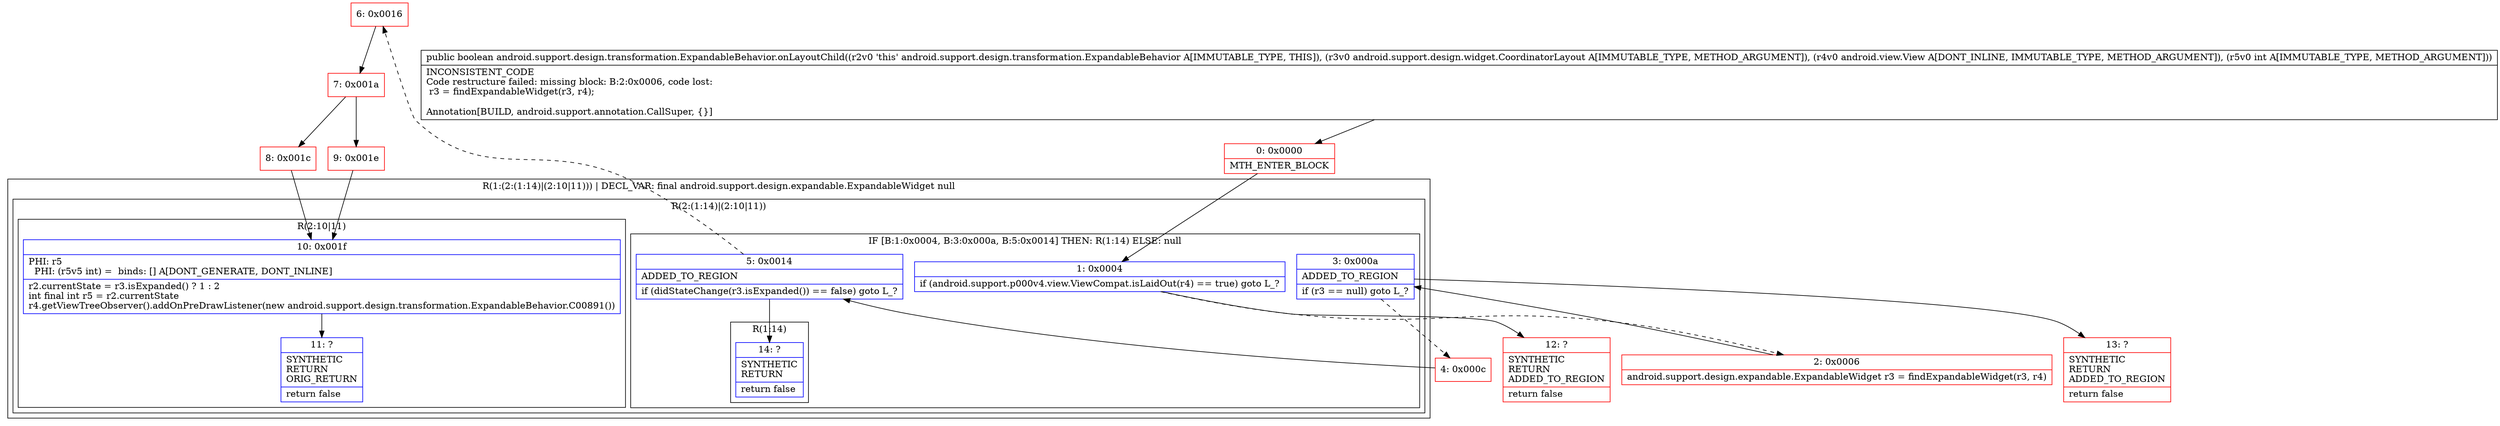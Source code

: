 digraph "CFG forandroid.support.design.transformation.ExpandableBehavior.onLayoutChild(Landroid\/support\/design\/widget\/CoordinatorLayout;Landroid\/view\/View;I)Z" {
subgraph cluster_Region_2013543131 {
label = "R(1:(2:(1:14)|(2:10|11))) | DECL_VAR: final android.support.design.expandable.ExpandableWidget null\l";
node [shape=record,color=blue];
subgraph cluster_Region_1296033107 {
label = "R(2:(1:14)|(2:10|11))";
node [shape=record,color=blue];
subgraph cluster_IfRegion_531086784 {
label = "IF [B:1:0x0004, B:3:0x000a, B:5:0x0014] THEN: R(1:14) ELSE: null";
node [shape=record,color=blue];
Node_1 [shape=record,label="{1\:\ 0x0004|if (android.support.p000v4.view.ViewCompat.isLaidOut(r4) == true) goto L_?\l}"];
Node_3 [shape=record,label="{3\:\ 0x000a|ADDED_TO_REGION\l|if (r3 == null) goto L_?\l}"];
Node_5 [shape=record,label="{5\:\ 0x0014|ADDED_TO_REGION\l|if (didStateChange(r3.isExpanded()) == false) goto L_?\l}"];
subgraph cluster_Region_1714651924 {
label = "R(1:14)";
node [shape=record,color=blue];
Node_14 [shape=record,label="{14\:\ ?|SYNTHETIC\lRETURN\l|return false\l}"];
}
}
subgraph cluster_Region_795467198 {
label = "R(2:10|11)";
node [shape=record,color=blue];
Node_10 [shape=record,label="{10\:\ 0x001f|PHI: r5 \l  PHI: (r5v5 int) =  binds: [] A[DONT_GENERATE, DONT_INLINE]\l|r2.currentState = r3.isExpanded() ? 1 : 2\lint final int r5 = r2.currentState\lr4.getViewTreeObserver().addOnPreDrawListener(new android.support.design.transformation.ExpandableBehavior.C00891())\l}"];
Node_11 [shape=record,label="{11\:\ ?|SYNTHETIC\lRETURN\lORIG_RETURN\l|return false\l}"];
}
}
}
Node_0 [shape=record,color=red,label="{0\:\ 0x0000|MTH_ENTER_BLOCK\l}"];
Node_2 [shape=record,color=red,label="{2\:\ 0x0006|android.support.design.expandable.ExpandableWidget r3 = findExpandableWidget(r3, r4)\l}"];
Node_4 [shape=record,color=red,label="{4\:\ 0x000c}"];
Node_6 [shape=record,color=red,label="{6\:\ 0x0016}"];
Node_7 [shape=record,color=red,label="{7\:\ 0x001a}"];
Node_8 [shape=record,color=red,label="{8\:\ 0x001c}"];
Node_9 [shape=record,color=red,label="{9\:\ 0x001e}"];
Node_12 [shape=record,color=red,label="{12\:\ ?|SYNTHETIC\lRETURN\lADDED_TO_REGION\l|return false\l}"];
Node_13 [shape=record,color=red,label="{13\:\ ?|SYNTHETIC\lRETURN\lADDED_TO_REGION\l|return false\l}"];
MethodNode[shape=record,label="{public boolean android.support.design.transformation.ExpandableBehavior.onLayoutChild((r2v0 'this' android.support.design.transformation.ExpandableBehavior A[IMMUTABLE_TYPE, THIS]), (r3v0 android.support.design.widget.CoordinatorLayout A[IMMUTABLE_TYPE, METHOD_ARGUMENT]), (r4v0 android.view.View A[DONT_INLINE, IMMUTABLE_TYPE, METHOD_ARGUMENT]), (r5v0 int A[IMMUTABLE_TYPE, METHOD_ARGUMENT]))  | INCONSISTENT_CODE\lCode restructure failed: missing block: B:2:0x0006, code lost:\l    r3 = findExpandableWidget(r3, r4);\l\lAnnotation[BUILD, android.support.annotation.CallSuper, \{\}]\l}"];
MethodNode -> Node_0;
Node_1 -> Node_2[style=dashed];
Node_1 -> Node_12;
Node_3 -> Node_4[style=dashed];
Node_3 -> Node_13;
Node_5 -> Node_6[style=dashed];
Node_5 -> Node_14;
Node_10 -> Node_11;
Node_0 -> Node_1;
Node_2 -> Node_3;
Node_4 -> Node_5;
Node_6 -> Node_7;
Node_7 -> Node_8;
Node_7 -> Node_9;
Node_8 -> Node_10;
Node_9 -> Node_10;
}

